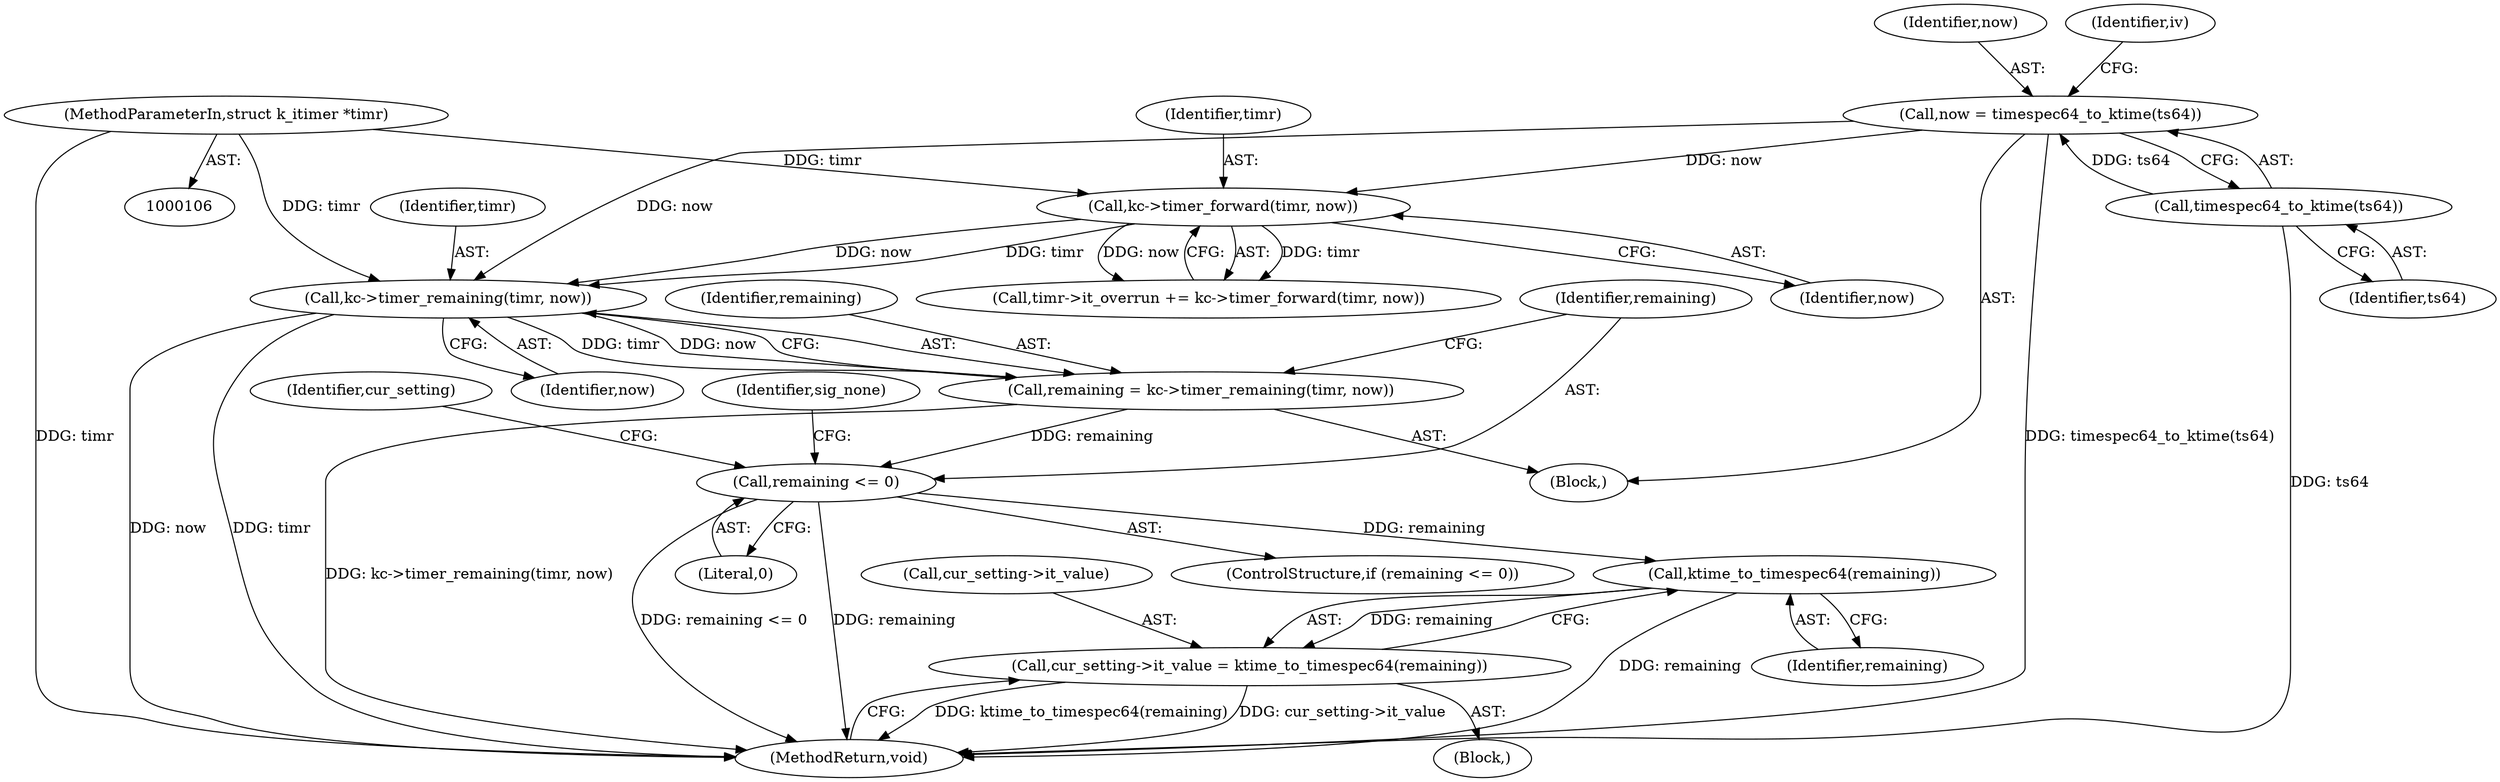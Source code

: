 digraph "0_linux_78c9c4dfbf8c04883941445a195276bb4bb92c76_2@API" {
"1000182" [label="(Call,kc->timer_remaining(timr, now))"];
"1000177" [label="(Call,kc->timer_forward(timr, now))"];
"1000107" [label="(MethodParameterIn,struct k_itimer *timr)"];
"1000159" [label="(Call,now = timespec64_to_ktime(ts64))"];
"1000161" [label="(Call,timespec64_to_ktime(ts64))"];
"1000180" [label="(Call,remaining = kc->timer_remaining(timr, now))"];
"1000186" [label="(Call,remaining <= 0)"];
"1000206" [label="(Call,ktime_to_timespec64(remaining))"];
"1000202" [label="(Call,cur_setting->it_value = ktime_to_timespec64(remaining))"];
"1000160" [label="(Identifier,now)"];
"1000206" [label="(Call,ktime_to_timespec64(remaining))"];
"1000208" [label="(MethodReturn,void)"];
"1000204" [label="(Identifier,cur_setting)"];
"1000185" [label="(ControlStructure,if (remaining <= 0))"];
"1000187" [label="(Identifier,remaining)"];
"1000179" [label="(Identifier,now)"];
"1000107" [label="(MethodParameterIn,struct k_itimer *timr)"];
"1000183" [label="(Identifier,timr)"];
"1000178" [label="(Identifier,timr)"];
"1000201" [label="(Block,)"];
"1000177" [label="(Call,kc->timer_forward(timr, now))"];
"1000180" [label="(Call,remaining = kc->timer_remaining(timr, now))"];
"1000162" [label="(Identifier,ts64)"];
"1000202" [label="(Call,cur_setting->it_value = ktime_to_timespec64(remaining))"];
"1000161" [label="(Call,timespec64_to_ktime(ts64))"];
"1000188" [label="(Literal,0)"];
"1000181" [label="(Identifier,remaining)"];
"1000184" [label="(Identifier,now)"];
"1000159" [label="(Call,now = timespec64_to_ktime(ts64))"];
"1000109" [label="(Block,)"];
"1000182" [label="(Call,kc->timer_remaining(timr, now))"];
"1000203" [label="(Call,cur_setting->it_value)"];
"1000165" [label="(Identifier,iv)"];
"1000173" [label="(Call,timr->it_overrun += kc->timer_forward(timr, now))"];
"1000186" [label="(Call,remaining <= 0)"];
"1000192" [label="(Identifier,sig_none)"];
"1000207" [label="(Identifier,remaining)"];
"1000182" -> "1000180"  [label="AST: "];
"1000182" -> "1000184"  [label="CFG: "];
"1000183" -> "1000182"  [label="AST: "];
"1000184" -> "1000182"  [label="AST: "];
"1000180" -> "1000182"  [label="CFG: "];
"1000182" -> "1000208"  [label="DDG: now"];
"1000182" -> "1000208"  [label="DDG: timr"];
"1000182" -> "1000180"  [label="DDG: timr"];
"1000182" -> "1000180"  [label="DDG: now"];
"1000177" -> "1000182"  [label="DDG: timr"];
"1000177" -> "1000182"  [label="DDG: now"];
"1000107" -> "1000182"  [label="DDG: timr"];
"1000159" -> "1000182"  [label="DDG: now"];
"1000177" -> "1000173"  [label="AST: "];
"1000177" -> "1000179"  [label="CFG: "];
"1000178" -> "1000177"  [label="AST: "];
"1000179" -> "1000177"  [label="AST: "];
"1000173" -> "1000177"  [label="CFG: "];
"1000177" -> "1000173"  [label="DDG: timr"];
"1000177" -> "1000173"  [label="DDG: now"];
"1000107" -> "1000177"  [label="DDG: timr"];
"1000159" -> "1000177"  [label="DDG: now"];
"1000107" -> "1000106"  [label="AST: "];
"1000107" -> "1000208"  [label="DDG: timr"];
"1000159" -> "1000109"  [label="AST: "];
"1000159" -> "1000161"  [label="CFG: "];
"1000160" -> "1000159"  [label="AST: "];
"1000161" -> "1000159"  [label="AST: "];
"1000165" -> "1000159"  [label="CFG: "];
"1000159" -> "1000208"  [label="DDG: timespec64_to_ktime(ts64)"];
"1000161" -> "1000159"  [label="DDG: ts64"];
"1000161" -> "1000162"  [label="CFG: "];
"1000162" -> "1000161"  [label="AST: "];
"1000161" -> "1000208"  [label="DDG: ts64"];
"1000180" -> "1000109"  [label="AST: "];
"1000181" -> "1000180"  [label="AST: "];
"1000187" -> "1000180"  [label="CFG: "];
"1000180" -> "1000208"  [label="DDG: kc->timer_remaining(timr, now)"];
"1000180" -> "1000186"  [label="DDG: remaining"];
"1000186" -> "1000185"  [label="AST: "];
"1000186" -> "1000188"  [label="CFG: "];
"1000187" -> "1000186"  [label="AST: "];
"1000188" -> "1000186"  [label="AST: "];
"1000192" -> "1000186"  [label="CFG: "];
"1000204" -> "1000186"  [label="CFG: "];
"1000186" -> "1000208"  [label="DDG: remaining <= 0"];
"1000186" -> "1000208"  [label="DDG: remaining"];
"1000186" -> "1000206"  [label="DDG: remaining"];
"1000206" -> "1000202"  [label="AST: "];
"1000206" -> "1000207"  [label="CFG: "];
"1000207" -> "1000206"  [label="AST: "];
"1000202" -> "1000206"  [label="CFG: "];
"1000206" -> "1000208"  [label="DDG: remaining"];
"1000206" -> "1000202"  [label="DDG: remaining"];
"1000202" -> "1000201"  [label="AST: "];
"1000203" -> "1000202"  [label="AST: "];
"1000208" -> "1000202"  [label="CFG: "];
"1000202" -> "1000208"  [label="DDG: ktime_to_timespec64(remaining)"];
"1000202" -> "1000208"  [label="DDG: cur_setting->it_value"];
}
